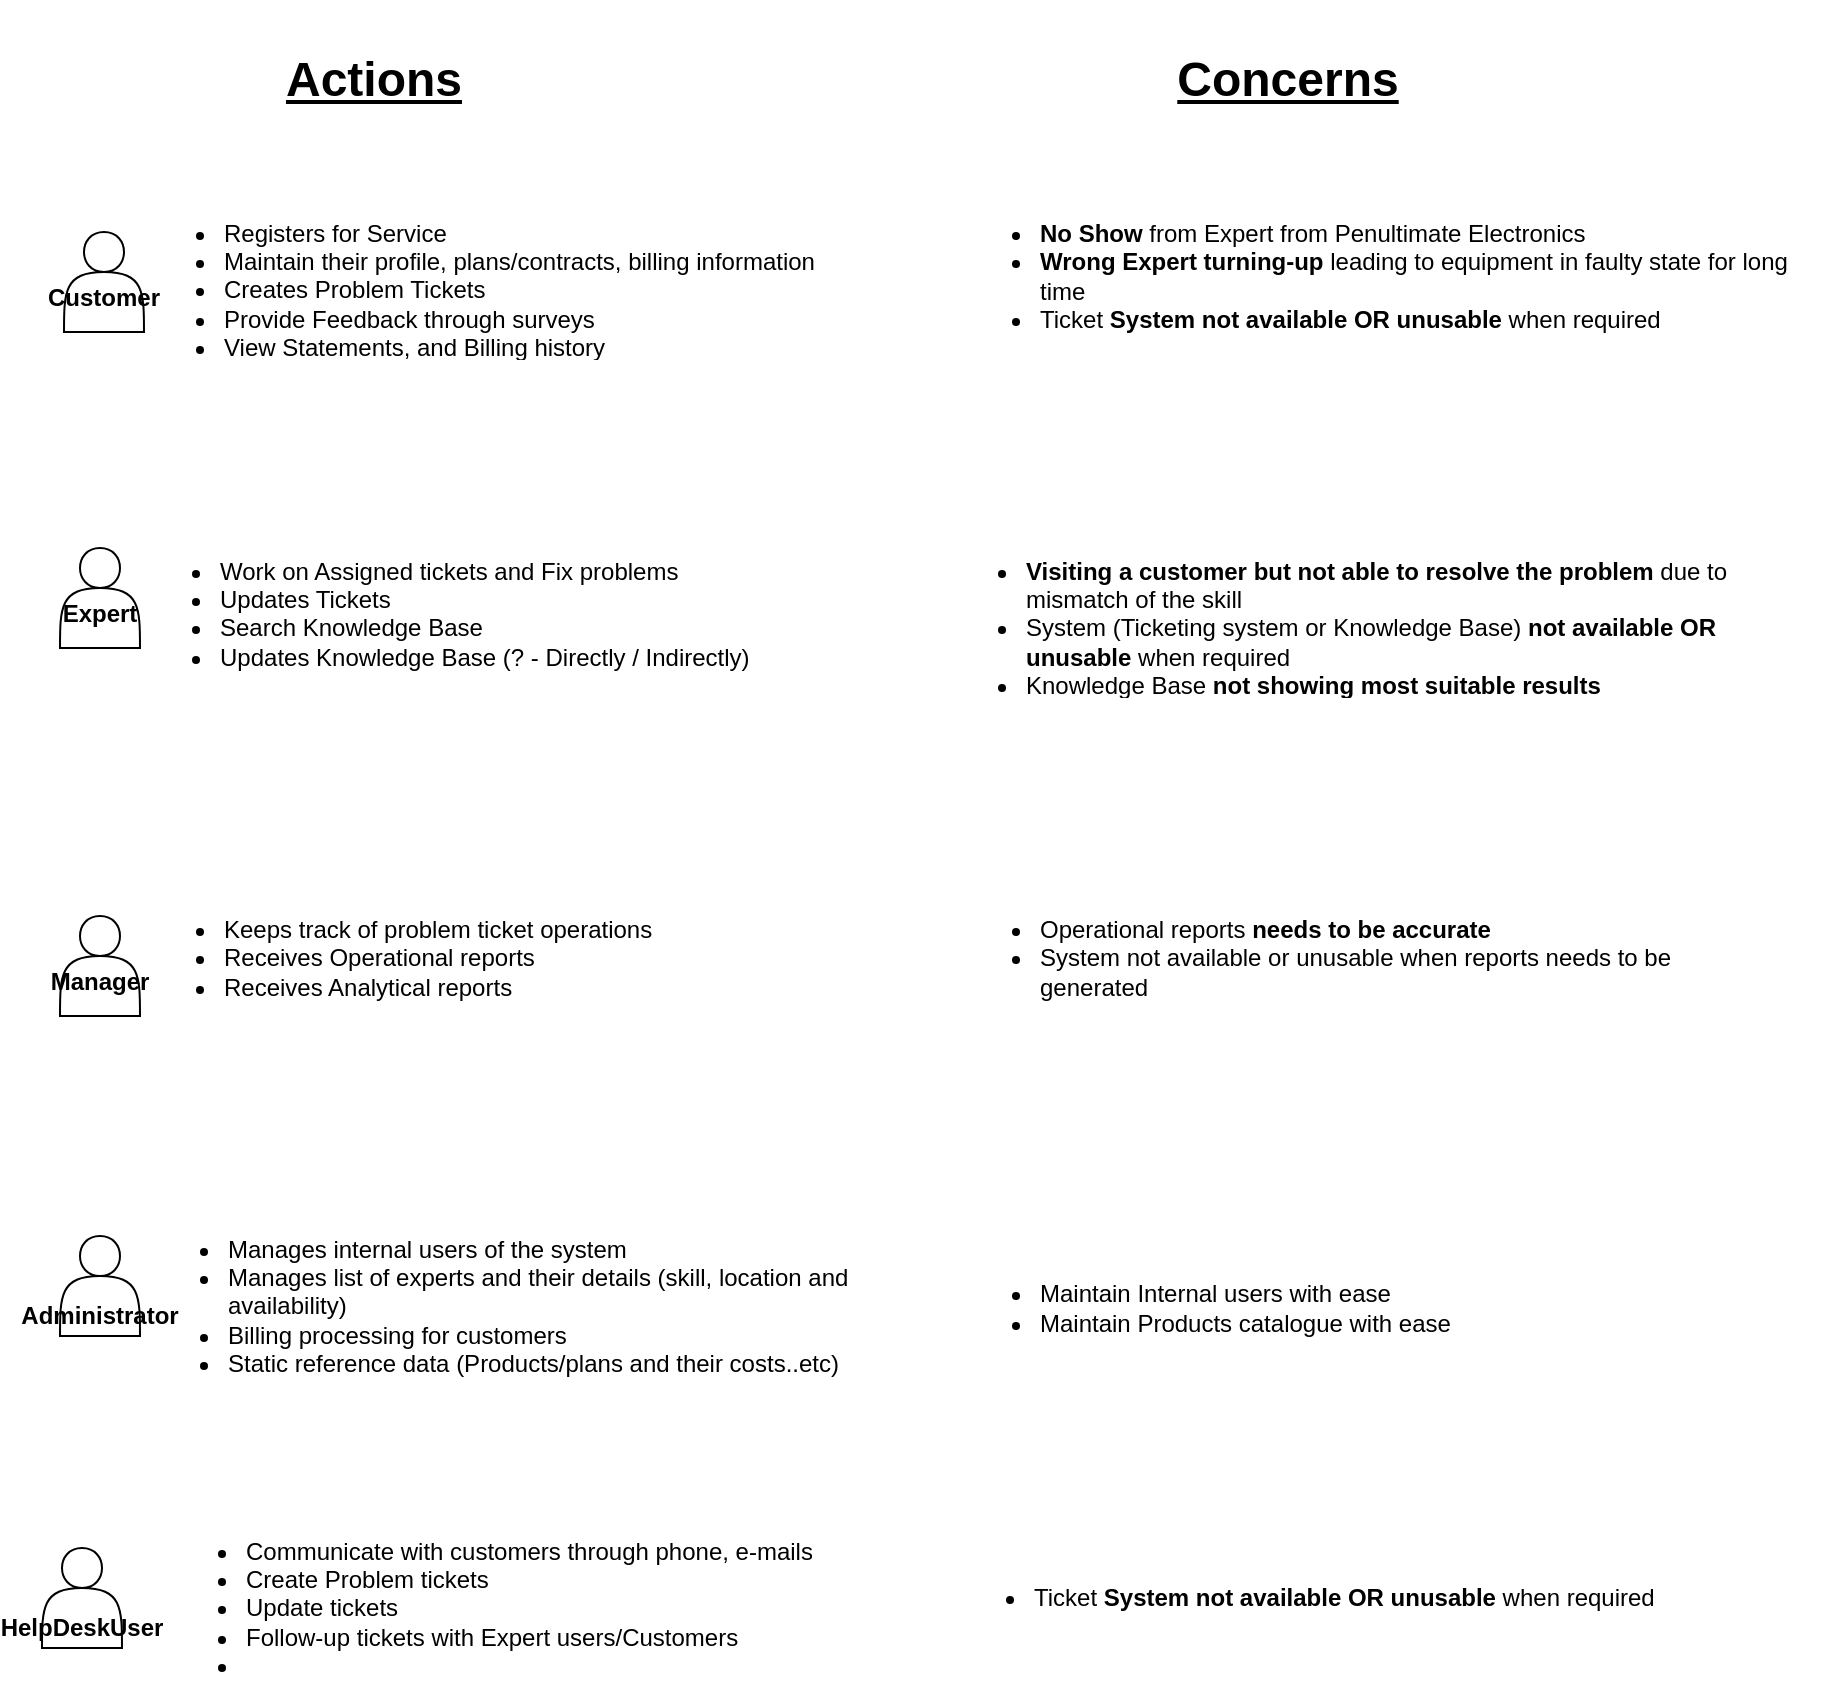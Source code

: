 <mxfile version="14.6.9" type="github" pages="2">
  <diagram id="QQjb7B1x9FnSJum1Ktwq" name="Actors_ActionsList">
    <mxGraphModel dx="2462" dy="-45" grid="0" gridSize="10" guides="1" tooltips="1" connect="1" arrows="1" fold="1" page="1" pageScale="1" pageWidth="827" pageHeight="1169" math="0" shadow="0">
      <root>
        <mxCell id="0" />
        <mxCell id="1" parent="0" />
        <mxCell id="cV49GLbtdZbuWx6RyrEC-1" value="&lt;br&gt;Customer" style="shape=actor;whiteSpace=wrap;html=1;fontStyle=1" parent="1" vertex="1">
          <mxGeometry x="-768" y="1448" width="40" height="50" as="geometry" />
        </mxCell>
        <mxCell id="cV49GLbtdZbuWx6RyrEC-2" value="&lt;br&gt;Expert" style="shape=actor;whiteSpace=wrap;html=1;fontStyle=1" parent="1" vertex="1">
          <mxGeometry x="-770" y="1606" width="40" height="50" as="geometry" />
        </mxCell>
        <mxCell id="GBkBr9sgOypdlljieGhE-1" value="&lt;br&gt;Manager" style="shape=actor;whiteSpace=wrap;html=1;fontStyle=1" parent="1" vertex="1">
          <mxGeometry x="-770" y="1790" width="40" height="50" as="geometry" />
        </mxCell>
        <mxCell id="GBkBr9sgOypdlljieGhE-2" value="&lt;br&gt;&lt;br&gt;Administrator" style="shape=actor;whiteSpace=wrap;html=1;fontStyle=1" parent="1" vertex="1">
          <mxGeometry x="-770" y="1950" width="40" height="50" as="geometry" />
        </mxCell>
        <mxCell id="EJEmB71T8K7dt9peTRfo-1" value="&lt;ul&gt;&lt;li&gt;Registers for Service&lt;/li&gt;&lt;li&gt;Maintain their profile, plans/contracts, billing information&lt;/li&gt;&lt;li&gt;Creates Problem Tickets&lt;/li&gt;&lt;li&gt;Provide Feedback through surveys&lt;/li&gt;&lt;li&gt;View Statements, and Billing history&lt;/li&gt;&lt;/ul&gt;" style="text;strokeColor=none;fillColor=none;html=1;whiteSpace=wrap;verticalAlign=middle;overflow=hidden;" parent="1" vertex="1">
          <mxGeometry x="-730" y="1427" width="361" height="86" as="geometry" />
        </mxCell>
        <mxCell id="EJEmB71T8K7dt9peTRfo-2" value="&lt;ul&gt;&lt;li&gt;Work on Assigned tickets and Fix problems&lt;/li&gt;&lt;li&gt;Updates Tickets&lt;/li&gt;&lt;li&gt;Search Knowledge Base&lt;/li&gt;&lt;li&gt;Updates Knowledge Base (? - Directly / Indirectly)&lt;/li&gt;&lt;/ul&gt;" style="text;strokeColor=none;fillColor=none;html=1;whiteSpace=wrap;verticalAlign=middle;overflow=hidden;" parent="1" vertex="1">
          <mxGeometry x="-732" y="1596" width="410" height="80" as="geometry" />
        </mxCell>
        <mxCell id="EJEmB71T8K7dt9peTRfo-3" value="&lt;ul&gt;&lt;li&gt;Manages internal users of the system&lt;/li&gt;&lt;li&gt;Manages list of experts and their details (skill, location and availability)&lt;/li&gt;&lt;li&gt;Billing processing for customers&lt;/li&gt;&lt;li&gt;Static reference data (Products/plans and their costs..etc)&lt;/li&gt;&lt;li&gt;&lt;br&gt;&lt;/li&gt;&lt;/ul&gt;" style="text;strokeColor=none;fillColor=none;html=1;whiteSpace=wrap;verticalAlign=middle;overflow=hidden;" parent="1" vertex="1">
          <mxGeometry x="-728" y="1935" width="410" height="90" as="geometry" />
        </mxCell>
        <mxCell id="EJEmB71T8K7dt9peTRfo-4" value="&lt;ul&gt;&lt;li&gt;Keeps track of problem ticket operations&lt;/li&gt;&lt;li&gt;Receives Operational reports&lt;/li&gt;&lt;li&gt;Receives Analytical reports&lt;/li&gt;&lt;/ul&gt;" style="text;strokeColor=none;fillColor=none;html=1;whiteSpace=wrap;verticalAlign=middle;overflow=hidden;" parent="1" vertex="1">
          <mxGeometry x="-730" y="1771" width="410" height="80" as="geometry" />
        </mxCell>
        <mxCell id="YfdMjusSYWNKrkRUo4AD-1" value="&lt;br&gt;&lt;br&gt;HelpDeskUser" style="shape=actor;whiteSpace=wrap;html=1;fontStyle=1" parent="1" vertex="1">
          <mxGeometry x="-779" y="2106" width="40" height="50" as="geometry" />
        </mxCell>
        <mxCell id="YfdMjusSYWNKrkRUo4AD-2" value="&lt;ul&gt;&lt;li&gt;Communicate with customers through phone, e-mails&lt;/li&gt;&lt;li&gt;Create Problem tickets&lt;/li&gt;&lt;li&gt;Update tickets&lt;/li&gt;&lt;li&gt;Follow-up tickets with Expert users/Customers&lt;/li&gt;&lt;li&gt;&lt;br&gt;&lt;/li&gt;&lt;/ul&gt;" style="text;strokeColor=none;fillColor=none;html=1;whiteSpace=wrap;verticalAlign=middle;overflow=hidden;" parent="1" vertex="1">
          <mxGeometry x="-719" y="2086" width="410" height="90" as="geometry" />
        </mxCell>
        <mxCell id="J72GgOKcRnNWa9zSAubg-2" value="&lt;font style=&quot;font-size: 24px&quot;&gt;&lt;b&gt;&lt;u&gt;Concerns&lt;/u&gt;&lt;/b&gt;&lt;/font&gt;" style="text;html=1;strokeColor=none;fillColor=none;align=center;verticalAlign=middle;whiteSpace=wrap;rounded=0;" vertex="1" parent="1">
          <mxGeometry x="-218" y="1332" width="124" height="80" as="geometry" />
        </mxCell>
        <mxCell id="J72GgOKcRnNWa9zSAubg-3" value="&lt;font style=&quot;font-size: 24px&quot;&gt;&lt;b&gt;&lt;u&gt;Actions&lt;/u&gt;&lt;/b&gt;&lt;/font&gt;" style="text;html=1;strokeColor=none;fillColor=none;align=center;verticalAlign=middle;whiteSpace=wrap;rounded=0;" vertex="1" parent="1">
          <mxGeometry x="-675" y="1332" width="124" height="80" as="geometry" />
        </mxCell>
        <mxCell id="J72GgOKcRnNWa9zSAubg-4" value="&lt;ul&gt;&lt;li&gt;&lt;b&gt;No Show&lt;/b&gt; from Expert from Penultimate Electronics&lt;/li&gt;&lt;li&gt;&lt;b&gt;Wrong Expert turning-up&lt;/b&gt; leading to equipment in faulty state&amp;nbsp;for long time&lt;/li&gt;&lt;li&gt;Ticket &lt;b&gt;System not available OR unusable&lt;/b&gt; when required&lt;/li&gt;&lt;/ul&gt;" style="text;strokeColor=none;fillColor=none;html=1;whiteSpace=wrap;verticalAlign=middle;overflow=hidden;" vertex="1" parent="1">
          <mxGeometry x="-322" y="1427" width="438" height="86" as="geometry" />
        </mxCell>
        <mxCell id="J72GgOKcRnNWa9zSAubg-5" value="&lt;ul&gt;&lt;li&gt;&lt;b&gt;Visiting a customer but not able to resolve the problem &lt;/b&gt;due to mismatch of the skill&lt;/li&gt;&lt;li&gt;System (Ticketing system or Knowledge Base) &lt;b&gt;not available OR unusable&lt;/b&gt; when required&lt;/li&gt;&lt;li&gt;Knowledge Base &lt;b&gt;not showing most suitable results&lt;/b&gt;&lt;/li&gt;&lt;/ul&gt;" style="text;strokeColor=none;fillColor=none;html=1;whiteSpace=wrap;verticalAlign=middle;overflow=hidden;" vertex="1" parent="1">
          <mxGeometry x="-329" y="1596" width="428" height="86" as="geometry" />
        </mxCell>
        <mxCell id="J72GgOKcRnNWa9zSAubg-6" value="&lt;ul&gt;&lt;li&gt;Operational reports &lt;b&gt;needs to be accurate&lt;/b&gt;&lt;/li&gt;&lt;li&gt;&lt;span&gt;System not available or unusable when reports needs to be generated&lt;/span&gt;&lt;/li&gt;&lt;/ul&gt;" style="text;strokeColor=none;fillColor=none;html=1;whiteSpace=wrap;verticalAlign=middle;overflow=hidden;" vertex="1" parent="1">
          <mxGeometry x="-322" y="1768" width="361" height="86" as="geometry" />
        </mxCell>
        <mxCell id="J72GgOKcRnNWa9zSAubg-7" value="&lt;ul&gt;&lt;li&gt;Maintain Internal users with ease&lt;/li&gt;&lt;li&gt;Maintain Products catalogue with ease&lt;/li&gt;&lt;/ul&gt;" style="text;strokeColor=none;fillColor=none;html=1;whiteSpace=wrap;verticalAlign=middle;overflow=hidden;" vertex="1" parent="1">
          <mxGeometry x="-322" y="1943" width="361" height="86" as="geometry" />
        </mxCell>
        <mxCell id="J72GgOKcRnNWa9zSAubg-8" value="&lt;ul&gt;&lt;li&gt;&lt;span&gt;Ticket &lt;/span&gt;&lt;b&gt;System not available OR unusable&lt;/b&gt;&lt;span&gt; when required&lt;/span&gt;&lt;br&gt;&lt;/li&gt;&lt;/ul&gt;" style="text;strokeColor=none;fillColor=none;html=1;whiteSpace=wrap;verticalAlign=middle;overflow=hidden;" vertex="1" parent="1">
          <mxGeometry x="-325" y="2088" width="438" height="86" as="geometry" />
        </mxCell>
      </root>
    </mxGraphModel>
  </diagram>
  <diagram id="8kB-ng7LXTdEH6x8OwXU" name="Ticket_Workflow">
    <mxGraphModel dx="2062" dy="-5" grid="1" gridSize="10" guides="1" tooltips="1" connect="1" arrows="1" fold="1" page="1" pageScale="1" pageWidth="827" pageHeight="1169" math="0" shadow="0">
      <root>
        <mxCell id="42mEyLXdNHC8adgHVr76-0" />
        <mxCell id="42mEyLXdNHC8adgHVr76-1" parent="42mEyLXdNHC8adgHVr76-0" />
        <mxCell id="42mEyLXdNHC8adgHVr76-27" value="Start" style="ellipse;whiteSpace=wrap;html=1;" parent="42mEyLXdNHC8adgHVr76-1" vertex="1">
          <mxGeometry x="265" y="1250" width="70" height="43" as="geometry" />
        </mxCell>
        <mxCell id="42mEyLXdNHC8adgHVr76-28" value="Create Ticket" style="rounded=0;whiteSpace=wrap;html=1;" parent="42mEyLXdNHC8adgHVr76-1" vertex="1">
          <mxGeometry x="240" y="1350" width="120" height="60" as="geometry" />
        </mxCell>
        <mxCell id="42mEyLXdNHC8adgHVr76-29" value="Expert Located" style="rounded=0;whiteSpace=wrap;html=1;" parent="42mEyLXdNHC8adgHVr76-1" vertex="1">
          <mxGeometry x="240" y="1456.5" width="120" height="60" as="geometry" />
        </mxCell>
        <mxCell id="42mEyLXdNHC8adgHVr76-30" value="Ticket Assigned" style="rounded=0;whiteSpace=wrap;html=1;" parent="42mEyLXdNHC8adgHVr76-1" vertex="1">
          <mxGeometry x="240" y="1556" width="120" height="60" as="geometry" />
        </mxCell>
        <mxCell id="42mEyLXdNHC8adgHVr76-31" value="" style="endArrow=classic;html=1;entryX=0.5;entryY=0;entryDx=0;entryDy=0;" parent="42mEyLXdNHC8adgHVr76-1" source="42mEyLXdNHC8adgHVr76-28" target="42mEyLXdNHC8adgHVr76-29" edge="1">
          <mxGeometry width="50" height="50" relative="1" as="geometry">
            <mxPoint x="690" y="13" as="sourcePoint" />
            <mxPoint x="740" y="-37" as="targetPoint" />
          </mxGeometry>
        </mxCell>
        <mxCell id="42mEyLXdNHC8adgHVr76-32" value="" style="endArrow=classic;html=1;entryX=0.5;entryY=0;entryDx=0;entryDy=0;exitX=0.5;exitY=1;exitDx=0;exitDy=0;" parent="42mEyLXdNHC8adgHVr76-1" source="42mEyLXdNHC8adgHVr76-27" target="42mEyLXdNHC8adgHVr76-28" edge="1">
          <mxGeometry width="50" height="50" relative="1" as="geometry">
            <mxPoint x="-25" y="1540" as="sourcePoint" />
            <mxPoint x="25" y="1490" as="targetPoint" />
          </mxGeometry>
        </mxCell>
        <mxCell id="42mEyLXdNHC8adgHVr76-38" style="edgeStyle=orthogonalEdgeStyle;rounded=0;orthogonalLoop=1;jettySize=auto;html=1;exitX=0.5;exitY=1;exitDx=0;exitDy=0;" parent="42mEyLXdNHC8adgHVr76-1" source="42mEyLXdNHC8adgHVr76-34" target="42mEyLXdNHC8adgHVr76-37" edge="1">
          <mxGeometry relative="1" as="geometry">
            <mxPoint x="505" y="1670" as="targetPoint" />
          </mxGeometry>
        </mxCell>
        <mxCell id="42mEyLXdNHC8adgHVr76-34" value="Push Ticket Info,&lt;br&gt;Notify Expert" style="rounded=0;whiteSpace=wrap;html=1;" parent="42mEyLXdNHC8adgHVr76-1" vertex="1">
          <mxGeometry x="240" y="1646" width="120" height="60" as="geometry" />
        </mxCell>
        <mxCell id="42mEyLXdNHC8adgHVr76-35" value="" style="endArrow=classic;html=1;entryX=0.5;entryY=0;entryDx=0;entryDy=0;" parent="42mEyLXdNHC8adgHVr76-1" source="42mEyLXdNHC8adgHVr76-29" target="42mEyLXdNHC8adgHVr76-30" edge="1">
          <mxGeometry width="50" height="50" relative="1" as="geometry">
            <mxPoint x="225" y="1880" as="sourcePoint" />
            <mxPoint x="275" y="1830" as="targetPoint" />
          </mxGeometry>
        </mxCell>
        <mxCell id="42mEyLXdNHC8adgHVr76-36" value="" style="endArrow=classic;html=1;exitX=0.5;exitY=1;exitDx=0;exitDy=0;" parent="42mEyLXdNHC8adgHVr76-1" source="42mEyLXdNHC8adgHVr76-30" target="42mEyLXdNHC8adgHVr76-34" edge="1">
          <mxGeometry width="50" height="50" relative="1" as="geometry">
            <mxPoint x="75" y="1870" as="sourcePoint" />
            <mxPoint x="125" y="1820" as="targetPoint" />
          </mxGeometry>
        </mxCell>
        <mxCell id="42mEyLXdNHC8adgHVr76-37" value="Notify Customer" style="rounded=0;whiteSpace=wrap;html=1;" parent="42mEyLXdNHC8adgHVr76-1" vertex="1">
          <mxGeometry x="240" y="1750" width="120" height="60" as="geometry" />
        </mxCell>
        <mxCell id="42mEyLXdNHC8adgHVr76-39" value="Push Notifications to&amp;nbsp; Customer" style="rounded=0;whiteSpace=wrap;html=1;" parent="42mEyLXdNHC8adgHVr76-1" vertex="1">
          <mxGeometry x="240" y="1850" width="120" height="60" as="geometry" />
        </mxCell>
        <mxCell id="42mEyLXdNHC8adgHVr76-40" value="Update/Closure of Ticket by Expert" style="rounded=0;whiteSpace=wrap;html=1;" parent="42mEyLXdNHC8adgHVr76-1" vertex="1">
          <mxGeometry x="240" y="1947" width="120" height="60" as="geometry" />
        </mxCell>
        <mxCell id="42mEyLXdNHC8adgHVr76-49" value="" style="edgeStyle=none;rounded=0;orthogonalLoop=1;jettySize=auto;html=1;" parent="42mEyLXdNHC8adgHVr76-1" source="42mEyLXdNHC8adgHVr76-41" target="42mEyLXdNHC8adgHVr76-42" edge="1">
          <mxGeometry relative="1" as="geometry" />
        </mxCell>
        <mxCell id="42mEyLXdNHC8adgHVr76-41" value="Closure Survey to Customer" style="rounded=0;whiteSpace=wrap;html=1;" parent="42mEyLXdNHC8adgHVr76-1" vertex="1">
          <mxGeometry x="240" y="2040" width="120" height="60" as="geometry" />
        </mxCell>
        <mxCell id="42mEyLXdNHC8adgHVr76-42" value="Customer feedback through Survey" style="rounded=0;whiteSpace=wrap;html=1;" parent="42mEyLXdNHC8adgHVr76-1" vertex="1">
          <mxGeometry x="240" y="2130" width="120" height="60" as="geometry" />
        </mxCell>
        <mxCell id="42mEyLXdNHC8adgHVr76-43" value="End" style="ellipse;whiteSpace=wrap;html=1;" parent="42mEyLXdNHC8adgHVr76-1" vertex="1">
          <mxGeometry x="265" y="2230" width="70" height="43" as="geometry" />
        </mxCell>
        <mxCell id="42mEyLXdNHC8adgHVr76-44" value="Update to Knowledge base" style="rounded=0;whiteSpace=wrap;html=1;" parent="42mEyLXdNHC8adgHVr76-1" vertex="1">
          <mxGeometry x="420" y="1947" width="120" height="60" as="geometry" />
        </mxCell>
        <mxCell id="42mEyLXdNHC8adgHVr76-45" value="" style="endArrow=classic;html=1;entryX=0.5;entryY=0;entryDx=0;entryDy=0;exitX=0.5;exitY=1;exitDx=0;exitDy=0;" parent="42mEyLXdNHC8adgHVr76-1" source="42mEyLXdNHC8adgHVr76-37" target="42mEyLXdNHC8adgHVr76-39" edge="1">
          <mxGeometry width="50" height="50" relative="1" as="geometry">
            <mxPoint x="120" y="1850" as="sourcePoint" />
            <mxPoint x="170" y="1800" as="targetPoint" />
          </mxGeometry>
        </mxCell>
        <mxCell id="42mEyLXdNHC8adgHVr76-46" value="" style="endArrow=classic;html=1;entryX=0.5;entryY=0;entryDx=0;entryDy=0;exitX=0.5;exitY=1;exitDx=0;exitDy=0;" parent="42mEyLXdNHC8adgHVr76-1" edge="1">
          <mxGeometry width="50" height="50" relative="1" as="geometry">
            <mxPoint x="299.5" y="1910" as="sourcePoint" />
            <mxPoint x="299.5" y="1950" as="targetPoint" />
          </mxGeometry>
        </mxCell>
        <mxCell id="42mEyLXdNHC8adgHVr76-47" value="" style="endArrow=classic;html=1;" parent="42mEyLXdNHC8adgHVr76-1" source="42mEyLXdNHC8adgHVr76-41" target="42mEyLXdNHC8adgHVr76-42" edge="1">
          <mxGeometry width="50" height="50" relative="1" as="geometry">
            <mxPoint x="320" y="1830" as="sourcePoint" />
            <mxPoint x="320" y="1870" as="targetPoint" />
          </mxGeometry>
        </mxCell>
        <mxCell id="42mEyLXdNHC8adgHVr76-48" value="" style="endArrow=classic;html=1;exitX=0.5;exitY=1;exitDx=0;exitDy=0;" parent="42mEyLXdNHC8adgHVr76-1" source="42mEyLXdNHC8adgHVr76-40" edge="1">
          <mxGeometry width="50" height="50" relative="1" as="geometry">
            <mxPoint x="310" y="2110" as="sourcePoint" />
            <mxPoint x="300" y="2040" as="targetPoint" />
          </mxGeometry>
        </mxCell>
        <mxCell id="42mEyLXdNHC8adgHVr76-50" value="" style="endArrow=classic;html=1;exitX=0.5;exitY=1;exitDx=0;exitDy=0;entryX=0.5;entryY=0;entryDx=0;entryDy=0;" parent="42mEyLXdNHC8adgHVr76-1" source="42mEyLXdNHC8adgHVr76-42" target="42mEyLXdNHC8adgHVr76-43" edge="1">
          <mxGeometry width="50" height="50" relative="1" as="geometry">
            <mxPoint x="320" y="2120" as="sourcePoint" />
            <mxPoint x="320" y="2150" as="targetPoint" />
          </mxGeometry>
        </mxCell>
        <mxCell id="42mEyLXdNHC8adgHVr76-51" value="" style="endArrow=classic;html=1;entryX=0;entryY=0.5;entryDx=0;entryDy=0;" parent="42mEyLXdNHC8adgHVr76-1" source="42mEyLXdNHC8adgHVr76-40" target="42mEyLXdNHC8adgHVr76-44" edge="1">
          <mxGeometry width="50" height="50" relative="1" as="geometry">
            <mxPoint x="310" y="2017" as="sourcePoint" />
            <mxPoint x="310" y="2050" as="targetPoint" />
          </mxGeometry>
        </mxCell>
        <mxCell id="42mEyLXdNHC8adgHVr76-52" value="Ticket Workflow" style="text;strokeColor=none;fillColor=none;html=1;fontSize=24;fontStyle=1;verticalAlign=middle;align=center;" parent="42mEyLXdNHC8adgHVr76-1" vertex="1">
          <mxGeometry x="390" y="1180" width="100" height="40" as="geometry" />
        </mxCell>
      </root>
    </mxGraphModel>
  </diagram>
</mxfile>
